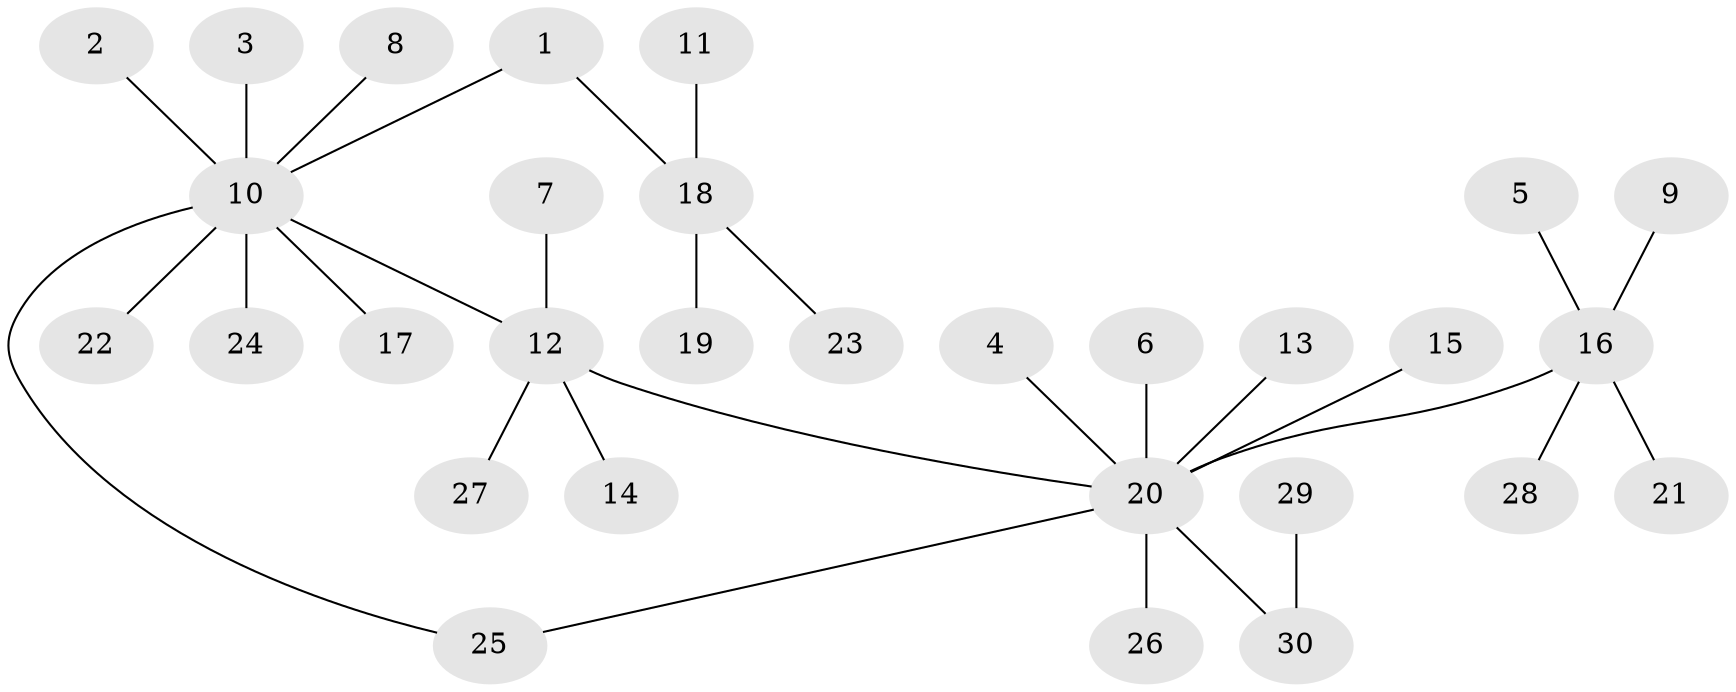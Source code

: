 // original degree distribution, {4: 0.01818181818181818, 11: 0.03636363636363636, 7: 0.03636363636363636, 2: 0.23636363636363636, 1: 0.6363636363636364, 6: 0.01818181818181818, 3: 0.01818181818181818}
// Generated by graph-tools (version 1.1) at 2025/01/03/09/25 03:01:40]
// undirected, 30 vertices, 30 edges
graph export_dot {
graph [start="1"]
  node [color=gray90,style=filled];
  1;
  2;
  3;
  4;
  5;
  6;
  7;
  8;
  9;
  10;
  11;
  12;
  13;
  14;
  15;
  16;
  17;
  18;
  19;
  20;
  21;
  22;
  23;
  24;
  25;
  26;
  27;
  28;
  29;
  30;
  1 -- 10 [weight=1.0];
  1 -- 18 [weight=1.0];
  2 -- 10 [weight=1.0];
  3 -- 10 [weight=1.0];
  4 -- 20 [weight=1.0];
  5 -- 16 [weight=1.0];
  6 -- 20 [weight=1.0];
  7 -- 12 [weight=1.0];
  8 -- 10 [weight=1.0];
  9 -- 16 [weight=1.0];
  10 -- 12 [weight=1.0];
  10 -- 17 [weight=1.0];
  10 -- 22 [weight=1.0];
  10 -- 24 [weight=1.0];
  10 -- 25 [weight=1.0];
  11 -- 18 [weight=1.0];
  12 -- 14 [weight=1.0];
  12 -- 20 [weight=1.0];
  12 -- 27 [weight=1.0];
  13 -- 20 [weight=1.0];
  15 -- 20 [weight=1.0];
  16 -- 20 [weight=1.0];
  16 -- 21 [weight=1.0];
  16 -- 28 [weight=1.0];
  18 -- 19 [weight=1.0];
  18 -- 23 [weight=1.0];
  20 -- 25 [weight=1.0];
  20 -- 26 [weight=1.0];
  20 -- 30 [weight=1.0];
  29 -- 30 [weight=1.0];
}
